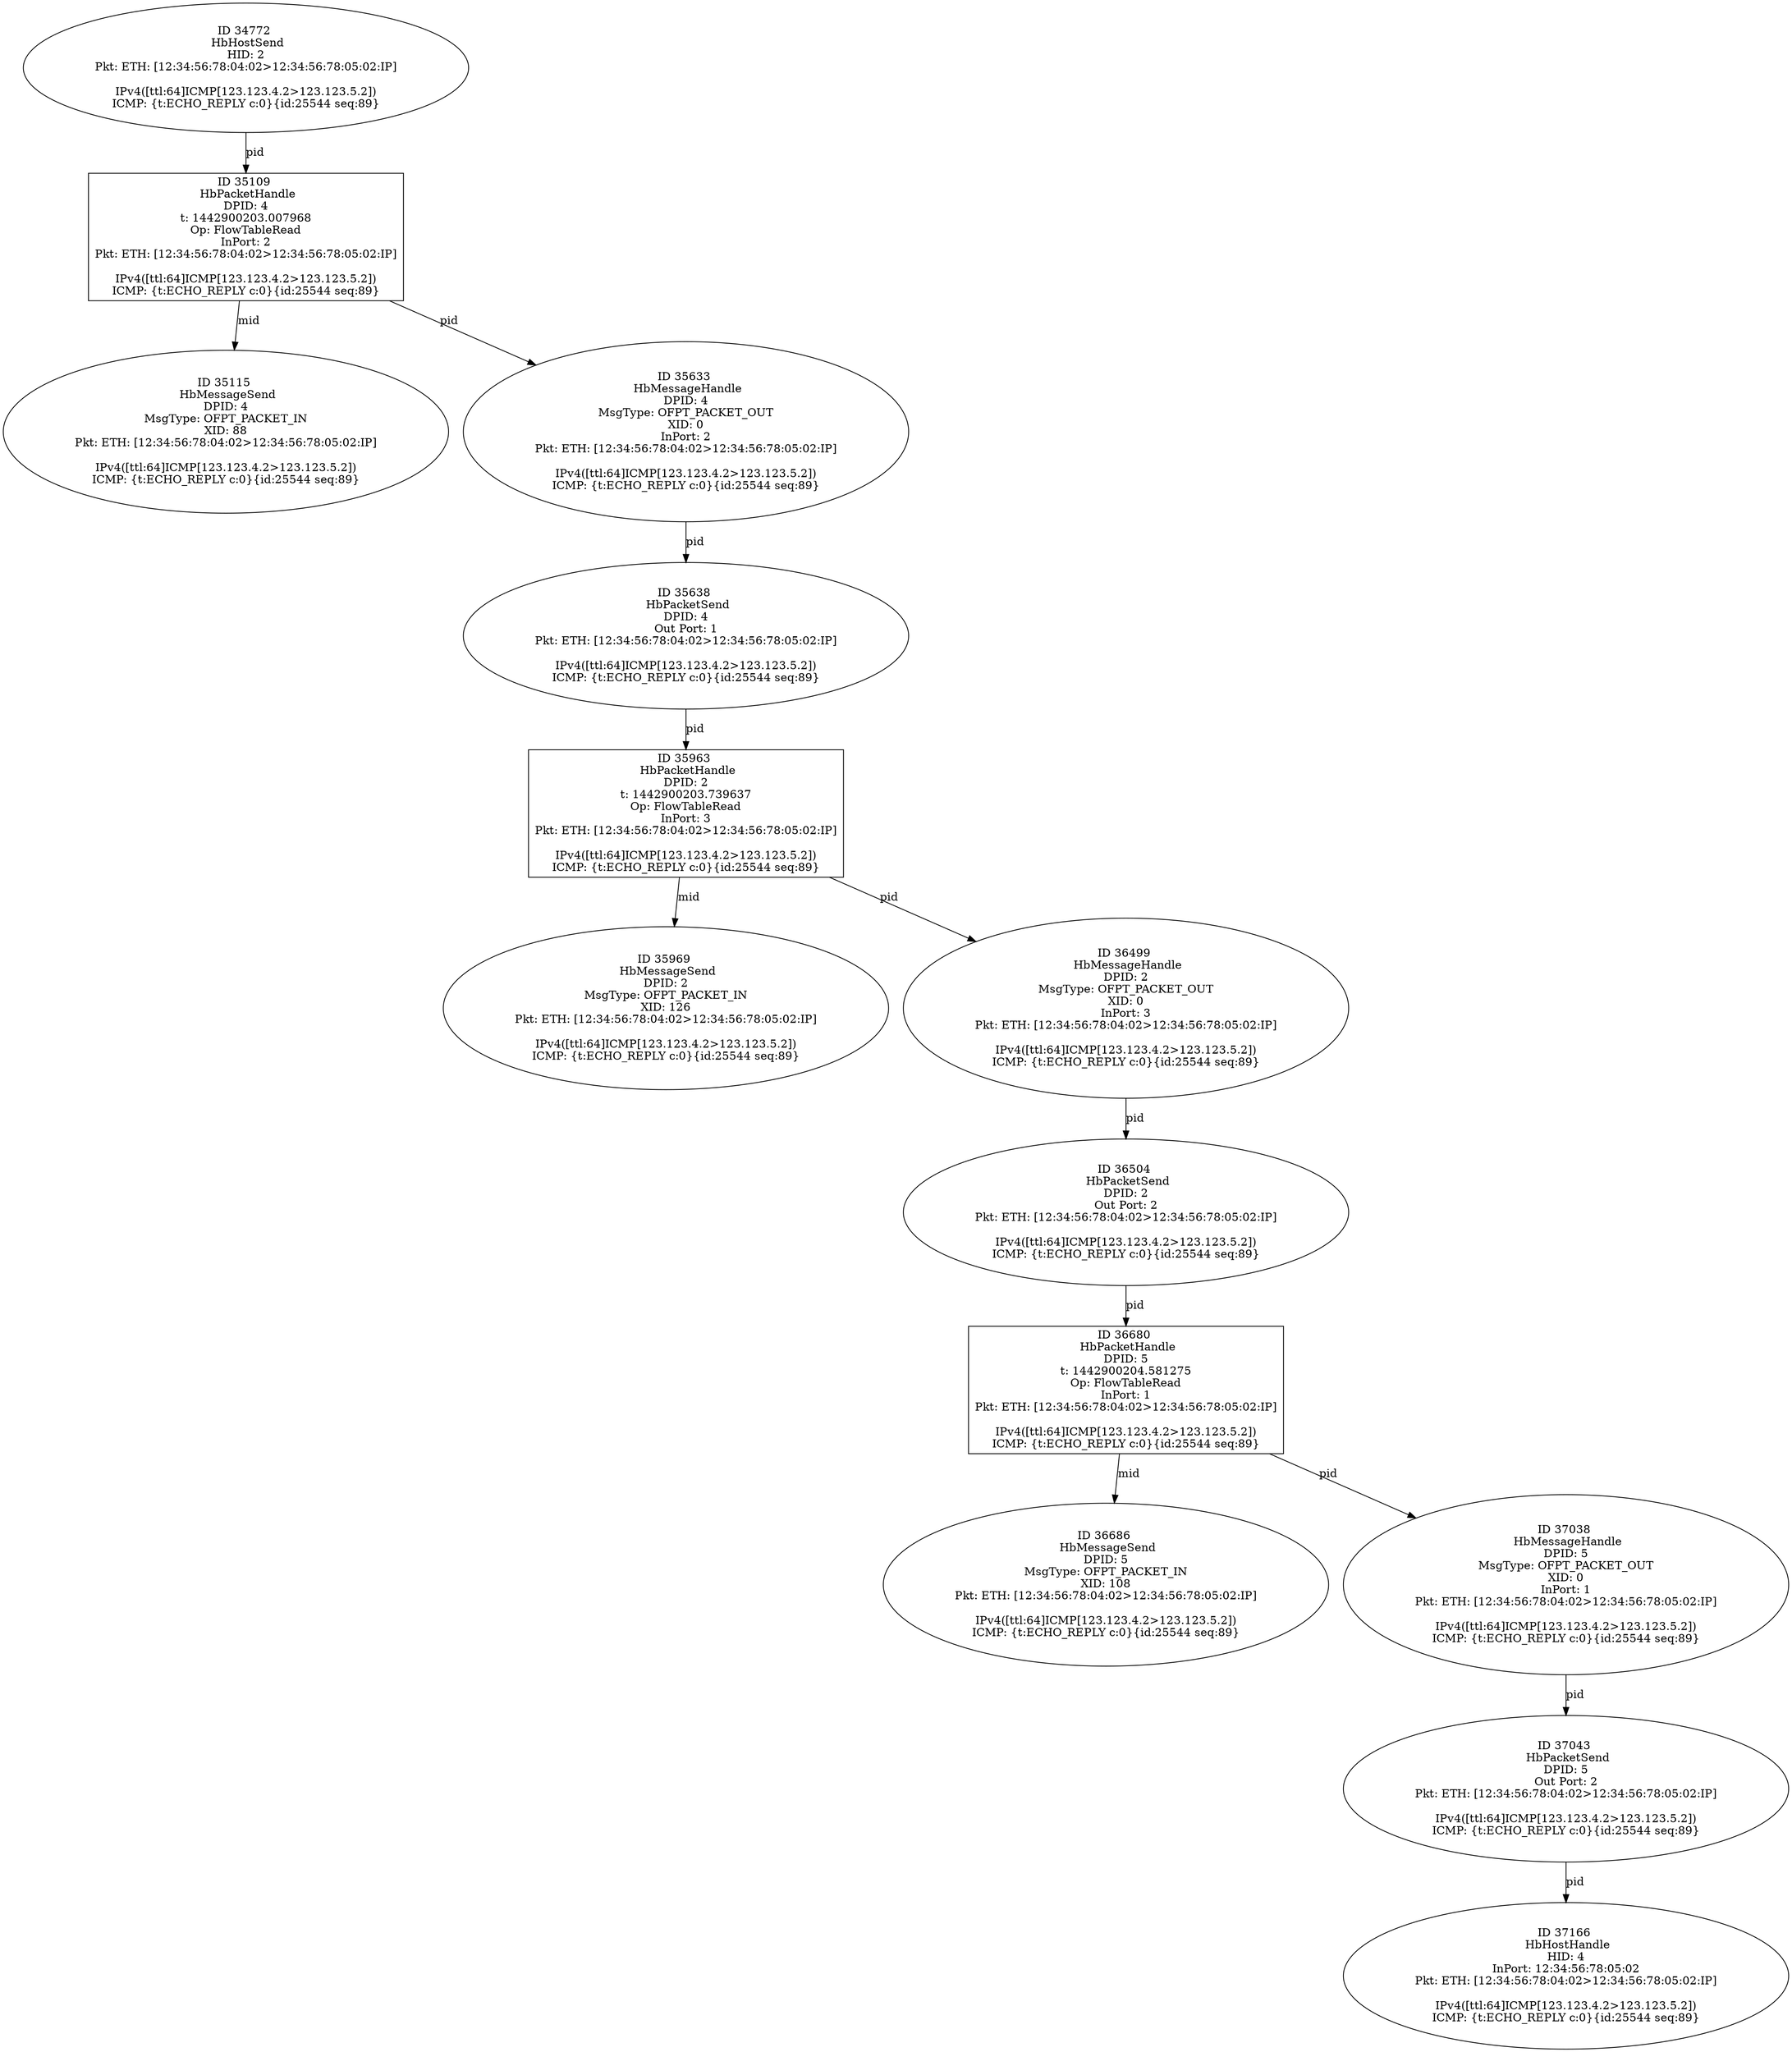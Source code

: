 strict digraph G {
35969 [shape=oval, event=<hb_events.HbMessageSend object at 0x10f3eee50>, label="ID 35969 
 HbMessageSend
DPID: 2
MsgType: OFPT_PACKET_IN
XID: 126
Pkt: ETH: [12:34:56:78:04:02>12:34:56:78:05:02:IP]

IPv4([ttl:64]ICMP[123.123.4.2>123.123.5.2])
ICMP: {t:ECHO_REPLY c:0}{id:25544 seq:89}"];
37166 [shape=oval, event=<hb_events.HbHostHandle object at 0x10fa2bb50>, label="ID 37166 
 HbHostHandle
HID: 4
InPort: 12:34:56:78:05:02
Pkt: ETH: [12:34:56:78:04:02>12:34:56:78:05:02:IP]

IPv4([ttl:64]ICMP[123.123.4.2>123.123.5.2])
ICMP: {t:ECHO_REPLY c:0}{id:25544 seq:89}"];
35109 [shape=box, event=<hb_events.HbPacketHandle object at 0x10f0a6a50>, label="ID 35109 
 HbPacketHandle
DPID: 4
t: 1442900203.007968
Op: FlowTableRead
InPort: 2
Pkt: ETH: [12:34:56:78:04:02>12:34:56:78:05:02:IP]

IPv4([ttl:64]ICMP[123.123.4.2>123.123.5.2])
ICMP: {t:ECHO_REPLY c:0}{id:25544 seq:89}"];
36680 [shape=box, event=<hb_events.HbPacketHandle object at 0x10f7a6850>, label="ID 36680 
 HbPacketHandle
DPID: 5
t: 1442900204.581275
Op: FlowTableRead
InPort: 1
Pkt: ETH: [12:34:56:78:04:02>12:34:56:78:05:02:IP]

IPv4([ttl:64]ICMP[123.123.4.2>123.123.5.2])
ICMP: {t:ECHO_REPLY c:0}{id:25544 seq:89}"];
35115 [shape=oval, event=<hb_events.HbMessageSend object at 0x10f093c90>, label="ID 35115 
 HbMessageSend
DPID: 4
MsgType: OFPT_PACKET_IN
XID: 88
Pkt: ETH: [12:34:56:78:04:02>12:34:56:78:05:02:IP]

IPv4([ttl:64]ICMP[123.123.4.2>123.123.5.2])
ICMP: {t:ECHO_REPLY c:0}{id:25544 seq:89}"];
36686 [shape=oval, event=<hb_events.HbMessageSend object at 0x10f7bb7d0>, label="ID 36686 
 HbMessageSend
DPID: 5
MsgType: OFPT_PACKET_IN
XID: 108
Pkt: ETH: [12:34:56:78:04:02>12:34:56:78:05:02:IP]

IPv4([ttl:64]ICMP[123.123.4.2>123.123.5.2])
ICMP: {t:ECHO_REPLY c:0}{id:25544 seq:89}"];
35633 [shape=oval, event=<hb_events.HbMessageHandle object at 0x10f26f8d0>, label="ID 35633 
 HbMessageHandle
DPID: 4
MsgType: OFPT_PACKET_OUT
XID: 0
InPort: 2
Pkt: ETH: [12:34:56:78:04:02>12:34:56:78:05:02:IP]

IPv4([ttl:64]ICMP[123.123.4.2>123.123.5.2])
ICMP: {t:ECHO_REPLY c:0}{id:25544 seq:89}"];
36499 [shape=oval, event=<hb_events.HbMessageHandle object at 0x10f635bd0>, label="ID 36499 
 HbMessageHandle
DPID: 2
MsgType: OFPT_PACKET_OUT
XID: 0
InPort: 3
Pkt: ETH: [12:34:56:78:04:02>12:34:56:78:05:02:IP]

IPv4([ttl:64]ICMP[123.123.4.2>123.123.5.2])
ICMP: {t:ECHO_REPLY c:0}{id:25544 seq:89}"];
34772 [shape=oval, event=<hb_events.HbHostSend object at 0x10efaba10>, label="ID 34772 
 HbHostSend
HID: 2
Pkt: ETH: [12:34:56:78:04:02>12:34:56:78:05:02:IP]

IPv4([ttl:64]ICMP[123.123.4.2>123.123.5.2])
ICMP: {t:ECHO_REPLY c:0}{id:25544 seq:89}"];
37038 [shape=oval, event=<hb_events.HbMessageHandle object at 0x10f9bf190>, label="ID 37038 
 HbMessageHandle
DPID: 5
MsgType: OFPT_PACKET_OUT
XID: 0
InPort: 1
Pkt: ETH: [12:34:56:78:04:02>12:34:56:78:05:02:IP]

IPv4([ttl:64]ICMP[123.123.4.2>123.123.5.2])
ICMP: {t:ECHO_REPLY c:0}{id:25544 seq:89}"];
35638 [shape=oval, event=<hb_events.HbPacketSend object at 0x10f27d310>, label="ID 35638 
 HbPacketSend
DPID: 4
Out Port: 1
Pkt: ETH: [12:34:56:78:04:02>12:34:56:78:05:02:IP]

IPv4([ttl:64]ICMP[123.123.4.2>123.123.5.2])
ICMP: {t:ECHO_REPLY c:0}{id:25544 seq:89}"];
36504 [shape=oval, event=<hb_events.HbPacketSend object at 0x10f607a90>, label="ID 36504 
 HbPacketSend
DPID: 2
Out Port: 2
Pkt: ETH: [12:34:56:78:04:02>12:34:56:78:05:02:IP]

IPv4([ttl:64]ICMP[123.123.4.2>123.123.5.2])
ICMP: {t:ECHO_REPLY c:0}{id:25544 seq:89}"];
35963 [shape=box, event=<hb_events.HbPacketHandle object at 0x10f3e8050>, label="ID 35963 
 HbPacketHandle
DPID: 2
t: 1442900203.739637
Op: FlowTableRead
InPort: 3
Pkt: ETH: [12:34:56:78:04:02>12:34:56:78:05:02:IP]

IPv4([ttl:64]ICMP[123.123.4.2>123.123.5.2])
ICMP: {t:ECHO_REPLY c:0}{id:25544 seq:89}"];
37043 [shape=oval, event=<hb_events.HbPacketSend object at 0x10f9a4c90>, label="ID 37043 
 HbPacketSend
DPID: 5
Out Port: 2
Pkt: ETH: [12:34:56:78:04:02>12:34:56:78:05:02:IP]

IPv4([ttl:64]ICMP[123.123.4.2>123.123.5.2])
ICMP: {t:ECHO_REPLY c:0}{id:25544 seq:89}"];
35109 -> 35633  [rel=pid, label=pid];
35109 -> 35115  [rel=mid, label=mid];
36680 -> 37038  [rel=pid, label=pid];
36680 -> 36686  [rel=mid, label=mid];
37038 -> 37043  [rel=pid, label=pid];
35633 -> 35638  [rel=pid, label=pid];
36499 -> 36504  [rel=pid, label=pid];
34772 -> 35109  [rel=pid, label=pid];
35638 -> 35963  [rel=pid, label=pid];
36504 -> 36680  [rel=pid, label=pid];
35963 -> 35969  [rel=mid, label=mid];
35963 -> 36499  [rel=pid, label=pid];
37043 -> 37166  [rel=pid, label=pid];
}

